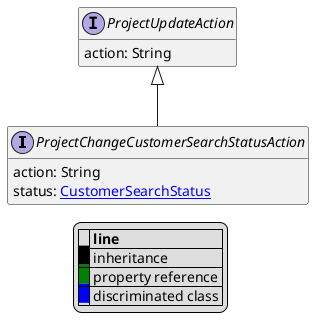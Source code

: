 @startuml

hide empty fields
hide empty methods
legend
|= |= line |
|<back:black>   </back>| inheritance |
|<back:green>   </back>| property reference |
|<back:blue>   </back>| discriminated class |
endlegend
interface ProjectChangeCustomerSearchStatusAction [[ProjectChangeCustomerSearchStatusAction.svg]] extends ProjectUpdateAction {
    action: String
    status: [[CustomerSearchStatus.svg CustomerSearchStatus]]
}
interface ProjectUpdateAction [[ProjectUpdateAction.svg]]  {
    action: String
}





@enduml
